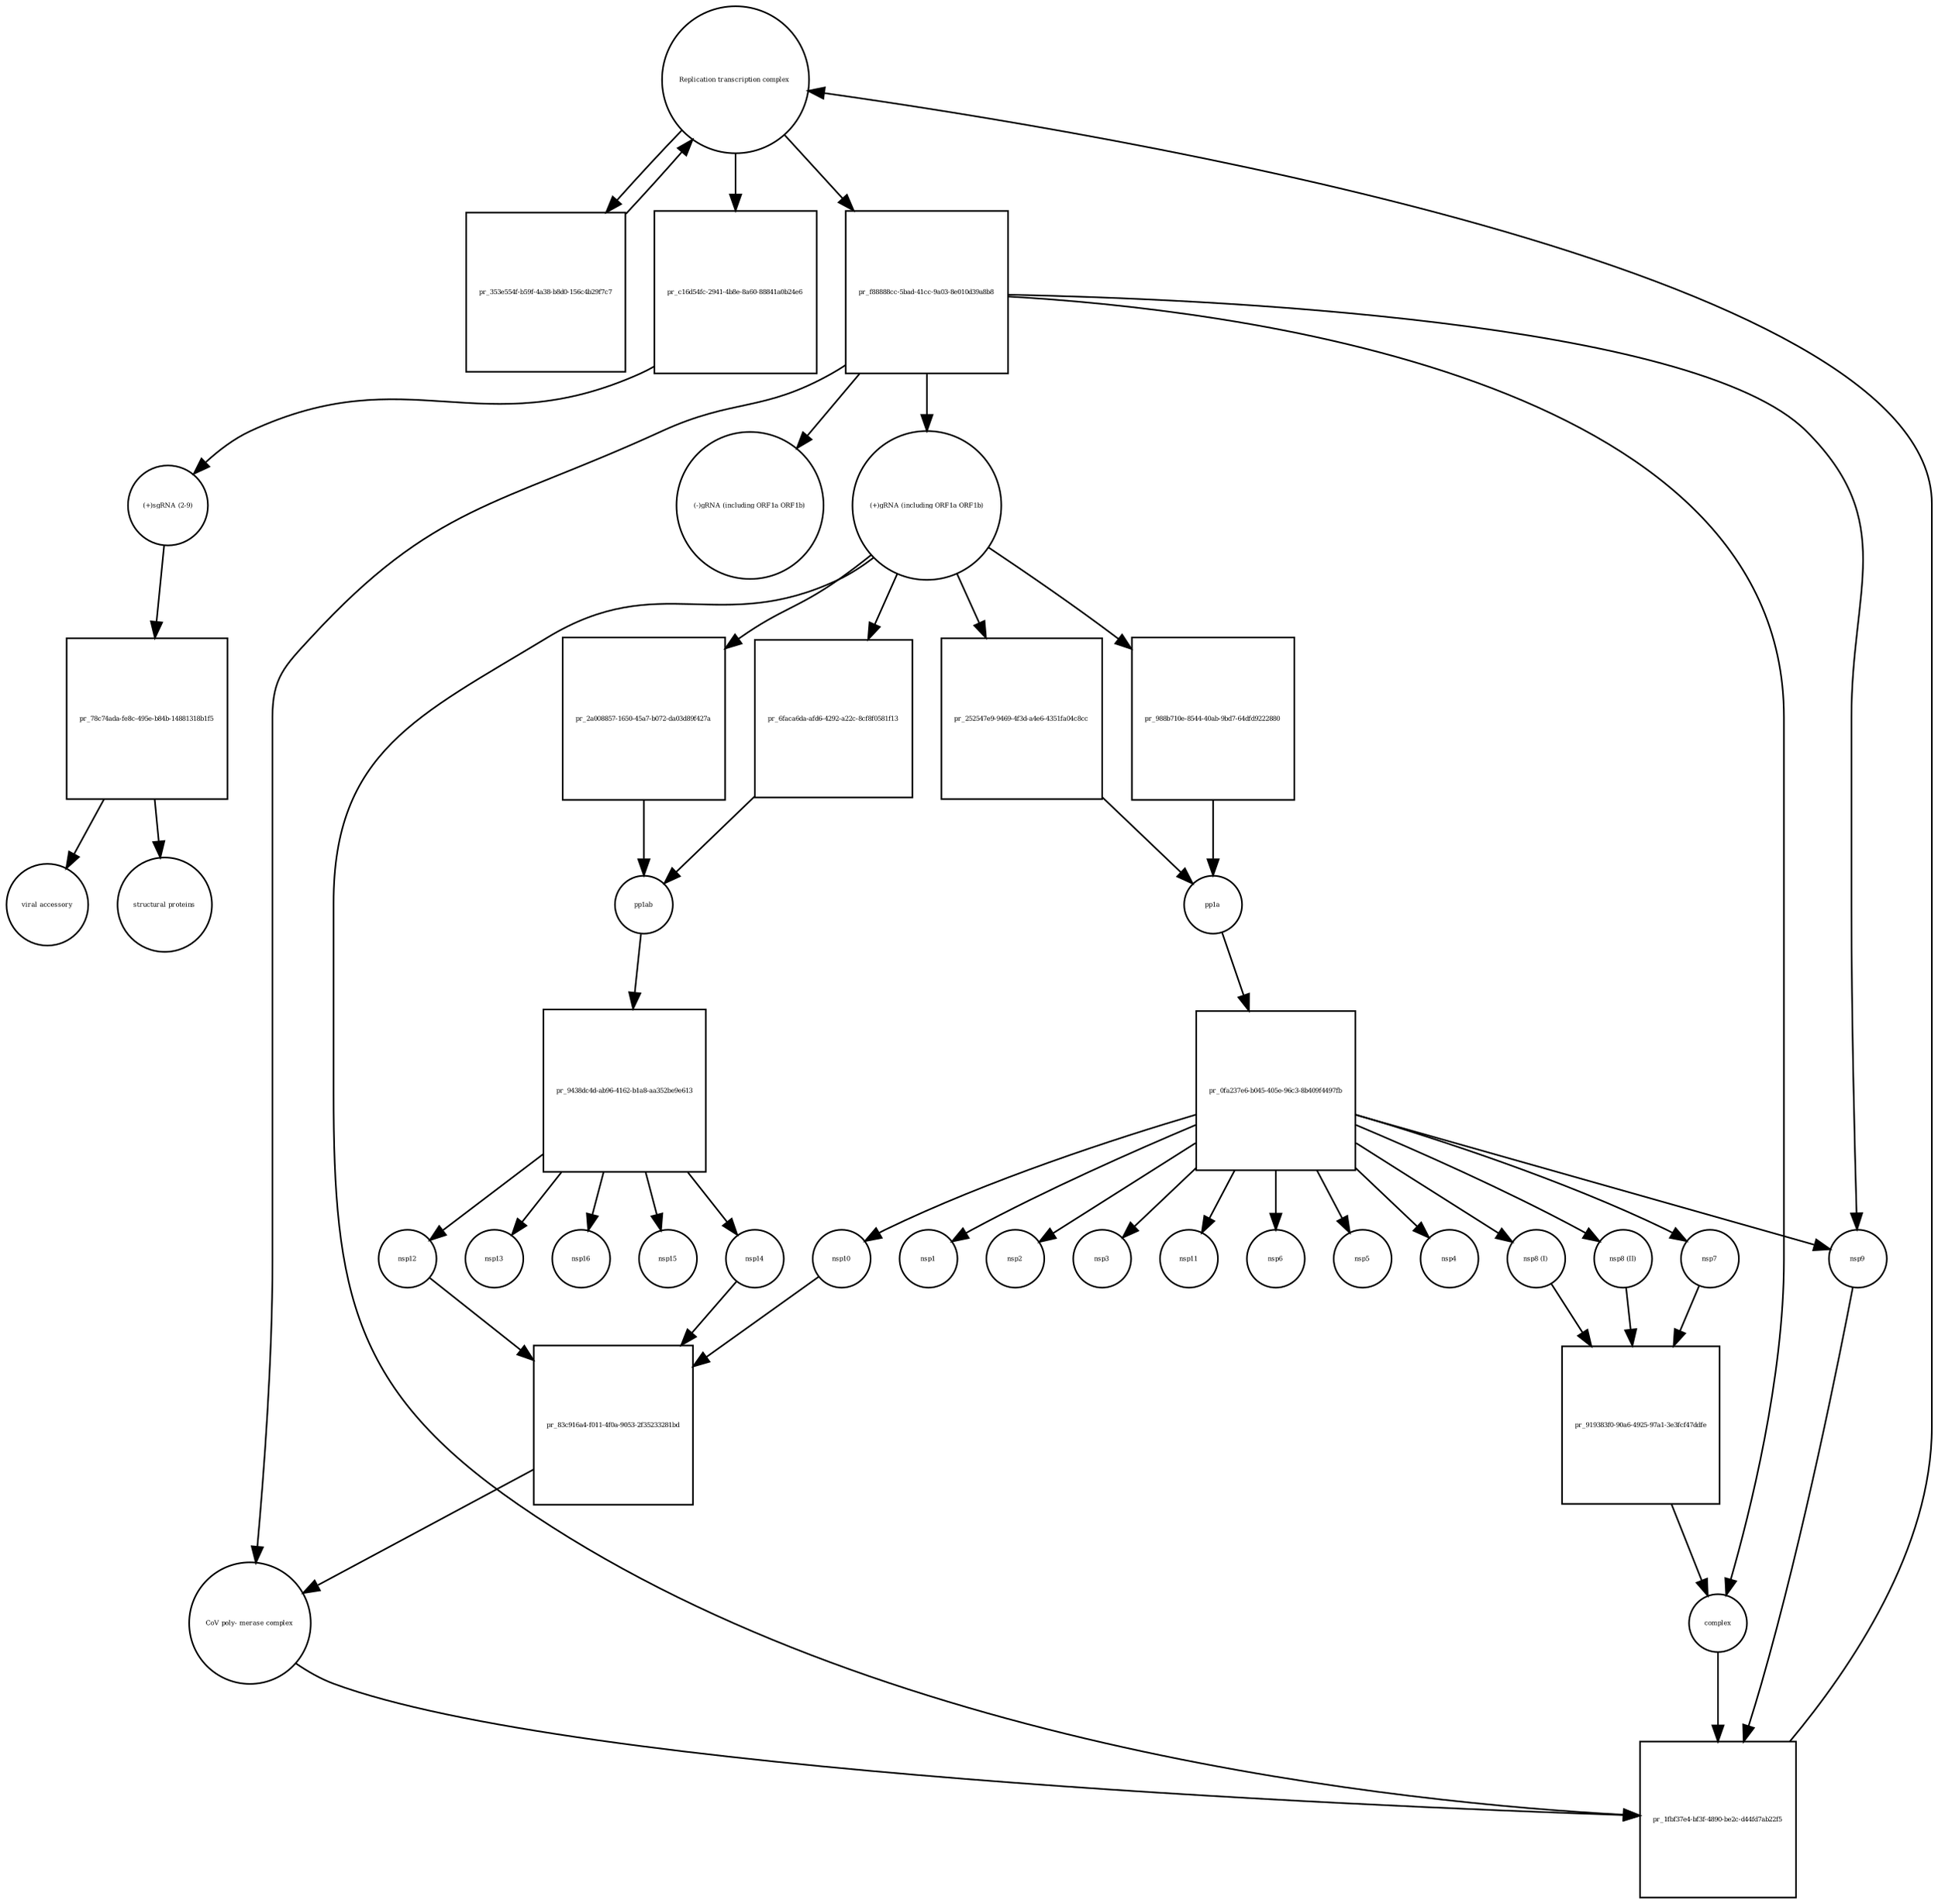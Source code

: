 strict digraph  {
"Replication transcription complex " [annotation="", bipartite=0, cls=complex, fontsize=4, label="Replication transcription complex ", shape=circle];
"pr_353e554f-b59f-4a38-b8d0-156c4b29f7c7" [annotation="", bipartite=1, cls=process, fontsize=4, label="pr_353e554f-b59f-4a38-b8d0-156c4b29f7c7", shape=square];
"pr_6faca6da-afd6-4292-a22c-8cf8f0581f13" [annotation="", bipartite=1, cls=process, fontsize=4, label="pr_6faca6da-afd6-4292-a22c-8cf8f0581f13", shape=square];
pp1ab [annotation="", bipartite=0, cls=macromolecule, fontsize=4, label=pp1ab, shape=circle];
"(+)gRNA (including ORF1a ORF1b)" [annotation="", bipartite=0, cls="nucleic acid feature", fontsize=4, label="(+)gRNA (including ORF1a ORF1b)", shape=circle];
"pr_252547e9-9469-4f3d-a4e6-4351fa04c8cc" [annotation="", bipartite=1, cls=process, fontsize=4, label="pr_252547e9-9469-4f3d-a4e6-4351fa04c8cc", shape=square];
pp1a [annotation="", bipartite=0, cls=macromolecule, fontsize=4, label=pp1a, shape=circle];
"nsp8 (I)" [annotation="", bipartite=0, cls=macromolecule, fontsize=4, label="nsp8 (I)", shape=circle];
"pr_919383f0-90a6-4925-97a1-3e3fcf47ddfe" [annotation="", bipartite=1, cls=process, fontsize=4, label="pr_919383f0-90a6-4925-97a1-3e3fcf47ddfe", shape=square];
complex [annotation="", bipartite=0, cls=complex, fontsize=4, label=complex, shape=circle];
"nsp8 (II)" [annotation="", bipartite=0, cls=macromolecule, fontsize=4, label="nsp8 (II)", shape=circle];
nsp7 [annotation="", bipartite=0, cls=macromolecule, fontsize=4, label=nsp7, shape=circle];
"CoV poly- merase complex" [annotation="", bipartite=0, cls=complex, fontsize=4, label="CoV poly- merase complex", shape=circle];
"pr_1fbf37e4-bf3f-4890-be2c-d44fd7ab22f5" [annotation="", bipartite=1, cls=process, fontsize=4, label="pr_1fbf37e4-bf3f-4890-be2c-d44fd7ab22f5", shape=square];
nsp9 [annotation="", bipartite=0, cls=macromolecule, fontsize=4, label=nsp9, shape=circle];
"pr_c16d54fc-2941-4b8e-8a60-88841a0b24e6" [annotation="", bipartite=1, cls=process, fontsize=4, label="pr_c16d54fc-2941-4b8e-8a60-88841a0b24e6", shape=square];
"(+)sgRNA (2-9)" [annotation="", bipartite=0, cls="nucleic acid feature", fontsize=4, label="(+)sgRNA (2-9)", shape=circle];
"pr_78c74ada-fe8c-495e-b84b-14881318b1f5" [annotation="", bipartite=1, cls=process, fontsize=4, label="pr_78c74ada-fe8c-495e-b84b-14881318b1f5", shape=square];
"viral accessory" [annotation="", bipartite=0, cls=macromolecule, fontsize=4, label="viral accessory", shape=circle];
"structural proteins" [annotation="", bipartite=0, cls=macromolecule, fontsize=4, label="structural proteins", shape=circle];
"pr_9438dc4d-ab96-4162-b1a8-aa352be9e613" [annotation="", bipartite=1, cls="omitted process", fontsize=4, label="pr_9438dc4d-ab96-4162-b1a8-aa352be9e613", shape=square];
nsp12 [annotation="", bipartite=0, cls=macromolecule, fontsize=4, label=nsp12, shape=circle];
nsp14 [annotation="", bipartite=0, cls=macromolecule, fontsize=4, label=nsp14, shape=circle];
nsp13 [annotation="", bipartite=0, cls=macromolecule, fontsize=4, label=nsp13, shape=circle];
nsp16 [annotation="", bipartite=0, cls=macromolecule, fontsize=4, label=nsp16, shape=circle];
nsp15 [annotation="", bipartite=0, cls=macromolecule, fontsize=4, label=nsp15, shape=circle];
"pr_f88888cc-5bad-41cc-9a03-8e010d39a8b8" [annotation="", bipartite=1, cls=process, fontsize=4, label="pr_f88888cc-5bad-41cc-9a03-8e010d39a8b8", shape=square];
"(-)gRNA (including ORF1a ORF1b)" [annotation="", bipartite=0, cls="nucleic acid feature", fontsize=4, label="(-)gRNA (including ORF1a ORF1b)", shape=circle];
"pr_0fa237e6-b045-405e-96c3-8b409f4497fb" [annotation="", bipartite=1, cls="omitted process", fontsize=4, label="pr_0fa237e6-b045-405e-96c3-8b409f4497fb", shape=square];
nsp1 [annotation="", bipartite=0, cls=macromolecule, fontsize=4, label=nsp1, shape=circle];
nsp2 [annotation="", bipartite=0, cls=macromolecule, fontsize=4, label=nsp2, shape=circle];
nsp3 [annotation="", bipartite=0, cls=macromolecule, fontsize=4, label=nsp3, shape=circle];
nsp11 [annotation="", bipartite=0, cls=macromolecule, fontsize=4, label=nsp11, shape=circle];
nsp6 [annotation="", bipartite=0, cls=macromolecule, fontsize=4, label=nsp6, shape=circle];
nsp5 [annotation="", bipartite=0, cls=macromolecule, fontsize=4, label=nsp5, shape=circle];
nsp4 [annotation="", bipartite=0, cls=macromolecule, fontsize=4, label=nsp4, shape=circle];
nsp10 [annotation="", bipartite=0, cls=macromolecule, fontsize=4, label=nsp10, shape=circle];
"pr_988b710e-8544-40ab-9bd7-64dfd9222880" [annotation="", bipartite=1, cls=process, fontsize=4, label="pr_988b710e-8544-40ab-9bd7-64dfd9222880", shape=square];
"pr_2a008857-1650-45a7-b072-da03d89f427a" [annotation="", bipartite=1, cls=process, fontsize=4, label="pr_2a008857-1650-45a7-b072-da03d89f427a", shape=square];
"pr_83c916a4-f011-4f0a-9053-2f35233281bd" [annotation="", bipartite=1, cls=process, fontsize=4, label="pr_83c916a4-f011-4f0a-9053-2f35233281bd", shape=square];
"Replication transcription complex " -> "pr_353e554f-b59f-4a38-b8d0-156c4b29f7c7"  [annotation="", interaction_type=consumption];
"Replication transcription complex " -> "pr_c16d54fc-2941-4b8e-8a60-88841a0b24e6"  [annotation="", interaction_type="necessary stimulation"];
"Replication transcription complex " -> "pr_f88888cc-5bad-41cc-9a03-8e010d39a8b8"  [annotation="", interaction_type=consumption];
"pr_353e554f-b59f-4a38-b8d0-156c4b29f7c7" -> "Replication transcription complex "  [annotation="", interaction_type=production];
"pr_6faca6da-afd6-4292-a22c-8cf8f0581f13" -> pp1ab  [annotation="", interaction_type=production];
pp1ab -> "pr_9438dc4d-ab96-4162-b1a8-aa352be9e613"  [annotation="", interaction_type=consumption];
"(+)gRNA (including ORF1a ORF1b)" -> "pr_6faca6da-afd6-4292-a22c-8cf8f0581f13"  [annotation="", interaction_type="necessary stimulation"];
"(+)gRNA (including ORF1a ORF1b)" -> "pr_252547e9-9469-4f3d-a4e6-4351fa04c8cc"  [annotation="", interaction_type="necessary stimulation"];
"(+)gRNA (including ORF1a ORF1b)" -> "pr_1fbf37e4-bf3f-4890-be2c-d44fd7ab22f5"  [annotation="", interaction_type=consumption];
"(+)gRNA (including ORF1a ORF1b)" -> "pr_988b710e-8544-40ab-9bd7-64dfd9222880"  [annotation="", interaction_type="necessary stimulation"];
"(+)gRNA (including ORF1a ORF1b)" -> "pr_2a008857-1650-45a7-b072-da03d89f427a"  [annotation="", interaction_type="necessary stimulation"];
"pr_252547e9-9469-4f3d-a4e6-4351fa04c8cc" -> pp1a  [annotation="", interaction_type=production];
pp1a -> "pr_0fa237e6-b045-405e-96c3-8b409f4497fb"  [annotation="", interaction_type=consumption];
"nsp8 (I)" -> "pr_919383f0-90a6-4925-97a1-3e3fcf47ddfe"  [annotation="", interaction_type=consumption];
"pr_919383f0-90a6-4925-97a1-3e3fcf47ddfe" -> complex  [annotation="", interaction_type=production];
complex -> "pr_1fbf37e4-bf3f-4890-be2c-d44fd7ab22f5"  [annotation="", interaction_type=consumption];
"nsp8 (II)" -> "pr_919383f0-90a6-4925-97a1-3e3fcf47ddfe"  [annotation="", interaction_type=consumption];
nsp7 -> "pr_919383f0-90a6-4925-97a1-3e3fcf47ddfe"  [annotation="", interaction_type=consumption];
"CoV poly- merase complex" -> "pr_1fbf37e4-bf3f-4890-be2c-d44fd7ab22f5"  [annotation="", interaction_type=consumption];
"pr_1fbf37e4-bf3f-4890-be2c-d44fd7ab22f5" -> "Replication transcription complex "  [annotation="", interaction_type=production];
nsp9 -> "pr_1fbf37e4-bf3f-4890-be2c-d44fd7ab22f5"  [annotation="", interaction_type=consumption];
"pr_c16d54fc-2941-4b8e-8a60-88841a0b24e6" -> "(+)sgRNA (2-9)"  [annotation="", interaction_type=production];
"(+)sgRNA (2-9)" -> "pr_78c74ada-fe8c-495e-b84b-14881318b1f5"  [annotation="", interaction_type="necessary stimulation"];
"pr_78c74ada-fe8c-495e-b84b-14881318b1f5" -> "viral accessory"  [annotation="", interaction_type=production];
"pr_78c74ada-fe8c-495e-b84b-14881318b1f5" -> "structural proteins"  [annotation="", interaction_type=production];
"pr_9438dc4d-ab96-4162-b1a8-aa352be9e613" -> nsp12  [annotation="", interaction_type=production];
"pr_9438dc4d-ab96-4162-b1a8-aa352be9e613" -> nsp14  [annotation="", interaction_type=production];
"pr_9438dc4d-ab96-4162-b1a8-aa352be9e613" -> nsp13  [annotation="", interaction_type=production];
"pr_9438dc4d-ab96-4162-b1a8-aa352be9e613" -> nsp16  [annotation="", interaction_type=production];
"pr_9438dc4d-ab96-4162-b1a8-aa352be9e613" -> nsp15  [annotation="", interaction_type=production];
nsp12 -> "pr_83c916a4-f011-4f0a-9053-2f35233281bd"  [annotation="", interaction_type=consumption];
nsp14 -> "pr_83c916a4-f011-4f0a-9053-2f35233281bd"  [annotation="", interaction_type=consumption];
"pr_f88888cc-5bad-41cc-9a03-8e010d39a8b8" -> "CoV poly- merase complex"  [annotation="", interaction_type=production];
"pr_f88888cc-5bad-41cc-9a03-8e010d39a8b8" -> complex  [annotation="", interaction_type=production];
"pr_f88888cc-5bad-41cc-9a03-8e010d39a8b8" -> nsp9  [annotation="", interaction_type=production];
"pr_f88888cc-5bad-41cc-9a03-8e010d39a8b8" -> "(+)gRNA (including ORF1a ORF1b)"  [annotation="", interaction_type=production];
"pr_f88888cc-5bad-41cc-9a03-8e010d39a8b8" -> "(-)gRNA (including ORF1a ORF1b)"  [annotation="", interaction_type=production];
"pr_0fa237e6-b045-405e-96c3-8b409f4497fb" -> "nsp8 (I)"  [annotation="", interaction_type=production];
"pr_0fa237e6-b045-405e-96c3-8b409f4497fb" -> "nsp8 (II)"  [annotation="", interaction_type=production];
"pr_0fa237e6-b045-405e-96c3-8b409f4497fb" -> nsp7  [annotation="", interaction_type=production];
"pr_0fa237e6-b045-405e-96c3-8b409f4497fb" -> nsp9  [annotation="", interaction_type=production];
"pr_0fa237e6-b045-405e-96c3-8b409f4497fb" -> nsp1  [annotation="", interaction_type=production];
"pr_0fa237e6-b045-405e-96c3-8b409f4497fb" -> nsp2  [annotation="", interaction_type=production];
"pr_0fa237e6-b045-405e-96c3-8b409f4497fb" -> nsp3  [annotation="", interaction_type=production];
"pr_0fa237e6-b045-405e-96c3-8b409f4497fb" -> nsp11  [annotation="", interaction_type=production];
"pr_0fa237e6-b045-405e-96c3-8b409f4497fb" -> nsp6  [annotation="", interaction_type=production];
"pr_0fa237e6-b045-405e-96c3-8b409f4497fb" -> nsp5  [annotation="", interaction_type=production];
"pr_0fa237e6-b045-405e-96c3-8b409f4497fb" -> nsp4  [annotation="", interaction_type=production];
"pr_0fa237e6-b045-405e-96c3-8b409f4497fb" -> nsp10  [annotation="", interaction_type=production];
nsp10 -> "pr_83c916a4-f011-4f0a-9053-2f35233281bd"  [annotation="", interaction_type=consumption];
"pr_988b710e-8544-40ab-9bd7-64dfd9222880" -> pp1a  [annotation="", interaction_type=production];
"pr_2a008857-1650-45a7-b072-da03d89f427a" -> pp1ab  [annotation="", interaction_type=production];
"pr_83c916a4-f011-4f0a-9053-2f35233281bd" -> "CoV poly- merase complex"  [annotation="", interaction_type=production];
}
